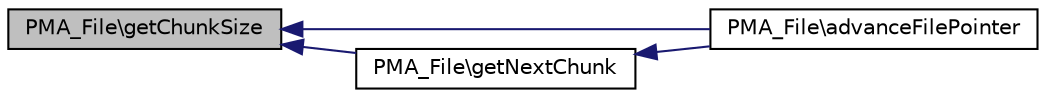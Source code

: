 digraph G
{
  edge [fontname="Helvetica",fontsize="10",labelfontname="Helvetica",labelfontsize="10"];
  node [fontname="Helvetica",fontsize="10",shape=record];
  rankdir="LR";
  Node1 [label="PMA_File\\getChunkSize",height=0.2,width=0.4,color="black", fillcolor="grey75", style="filled" fontcolor="black"];
  Node1 -> Node2 [dir="back",color="midnightblue",fontsize="10",style="solid",fontname="Helvetica"];
  Node2 [label="PMA_File\\advanceFilePointer",height=0.2,width=0.4,color="black", fillcolor="white", style="filled",URL="$classPMA__File.html#a04bbe14808d03bbbefa6da4b515ad0d0",tooltip="advances the file pointer in the file handle by $length bytes/chars"];
  Node1 -> Node3 [dir="back",color="midnightblue",fontsize="10",style="solid",fontname="Helvetica"];
  Node3 [label="PMA_File\\getNextChunk",height=0.2,width=0.4,color="black", fillcolor="white", style="filled",URL="$classPMA__File.html#acf04a01072476f9f1da8770ac4eed346",tooltip="http://bugs.php.net/bug.php?id=29532 bzip reads a maximum of 8192 bytes on windows systems..."];
  Node3 -> Node2 [dir="back",color="midnightblue",fontsize="10",style="solid",fontname="Helvetica"];
}
